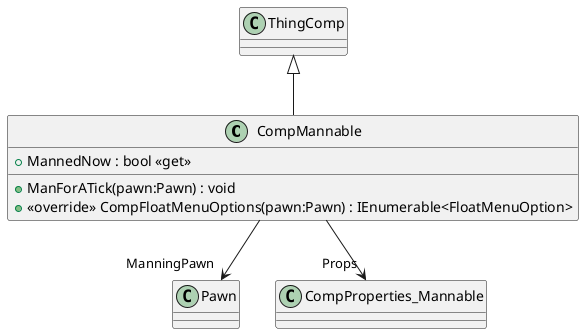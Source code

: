 @startuml
class CompMannable {
    + MannedNow : bool <<get>>
    + ManForATick(pawn:Pawn) : void
    + <<override>> CompFloatMenuOptions(pawn:Pawn) : IEnumerable<FloatMenuOption>
}
ThingComp <|-- CompMannable
CompMannable --> "ManningPawn" Pawn
CompMannable --> "Props" CompProperties_Mannable
@enduml

